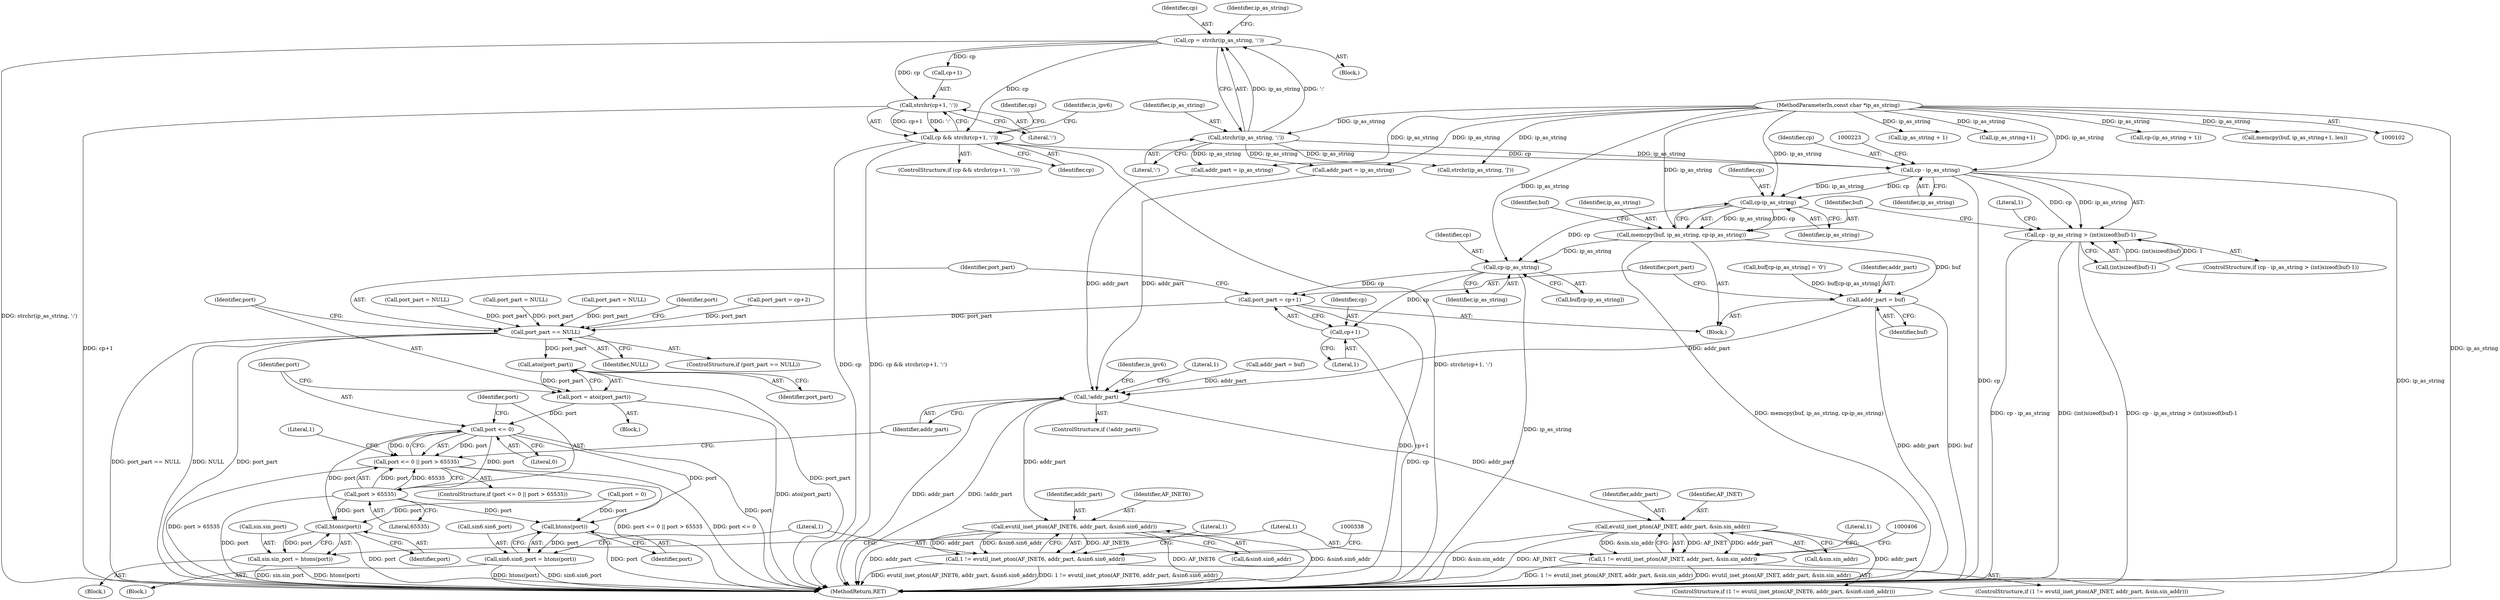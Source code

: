 digraph "0_libevent_329acc18a0768c21ba22522f01a5c7f46cacc4d5@API" {
"1000194" [label="(Call,strchr(cp+1, ':'))"];
"1000113" [label="(Call,cp = strchr(ip_as_string, ':'))"];
"1000115" [label="(Call,strchr(ip_as_string, ':'))"];
"1000103" [label="(MethodParameterIn,const char *ip_as_string)"];
"1000192" [label="(Call,cp && strchr(cp+1, ':'))"];
"1000218" [label="(Call,cp - ip_as_string)"];
"1000217" [label="(Call,cp - ip_as_string > (int)sizeof(buf)-1)"];
"1000234" [label="(Call,cp-ip_as_string)"];
"1000231" [label="(Call,memcpy(buf, ip_as_string, cp-ip_as_string))"];
"1000240" [label="(Call,cp-ip_as_string)"];
"1000247" [label="(Call,port_part = cp+1)"];
"1000264" [label="(Call,port_part == NULL)"];
"1000275" [label="(Call,atoi(port_part))"];
"1000273" [label="(Call,port = atoi(port_part))"];
"1000279" [label="(Call,port <= 0)"];
"1000278" [label="(Call,port <= 0 || port > 65535)"];
"1000282" [label="(Call,port > 65535)"];
"1000320" [label="(Call,htons(port))"];
"1000316" [label="(Call,sin6.sin6_port = htons(port))"];
"1000388" [label="(Call,htons(port))"];
"1000384" [label="(Call,sin.sin_port = htons(port))"];
"1000249" [label="(Call,cp+1)"];
"1000244" [label="(Call,addr_part = buf)"];
"1000290" [label="(Call,!addr_part)"];
"1000325" [label="(Call,evutil_inet_pton(AF_INET6, addr_part, &sin6.sin6_addr))"];
"1000323" [label="(Call,1 != evutil_inet_pton(AF_INET6, addr_part, &sin6.sin6_addr))"];
"1000393" [label="(Call,evutil_inet_pton(AF_INET, addr_part, &sin.sin_addr))"];
"1000391" [label="(Call,1 != evutil_inet_pton(AF_INET, addr_part, &sin.sin_addr))"];
"1000142" [label="(Call,ip_as_string + 1)"];
"1000195" [label="(Call,cp+1)"];
"1000217" [label="(Call,cp - ip_as_string > (int)sizeof(buf)-1)"];
"1000316" [label="(Call,sin6.sin6_port = htons(port))"];
"1000169" [label="(Call,addr_part = buf)"];
"1000294" [label="(Literal,1)"];
"1000320" [label="(Call,htons(port))"];
"1000328" [label="(Call,&sin6.sin6_addr)"];
"1000395" [label="(Identifier,addr_part)"];
"1000218" [label="(Call,cp - ip_as_string)"];
"1000317" [label="(Call,sin6.sin6_port)"];
"1000284" [label="(Literal,65535)"];
"1000240" [label="(Call,cp-ip_as_string)"];
"1000219" [label="(Identifier,cp)"];
"1000334" [label="(Literal,1)"];
"1000276" [label="(Identifier,port_part)"];
"1000281" [label="(Literal,0)"];
"1000272" [label="(Block,)"];
"1000248" [label="(Identifier,port_part)"];
"1000290" [label="(Call,!addr_part)"];
"1000392" [label="(Literal,1)"];
"1000291" [label="(Identifier,addr_part)"];
"1000384" [label="(Call,sin.sin_port = htons(port))"];
"1000385" [label="(Call,sin.sin_port)"];
"1000114" [label="(Identifier,cp)"];
"1000273" [label="(Call,port = atoi(port_part))"];
"1000191" [label="(ControlStructure,if (cp && strchr(cp+1, ':')))"];
"1000103" [label="(MethodParameterIn,const char *ip_as_string)"];
"1000251" [label="(Literal,1)"];
"1000254" [label="(Call,addr_part = ip_as_string)"];
"1000193" [label="(Identifier,cp)"];
"1000321" [label="(Identifier,port)"];
"1000203" [label="(Call,addr_part = ip_as_string)"];
"1000390" [label="(ControlStructure,if (1 != evutil_inet_pton(AF_INET, addr_part, &sin.sin_addr)))"];
"1000236" [label="(Identifier,ip_as_string)"];
"1000296" [label="(Identifier,is_ipv6)"];
"1000211" [label="(Identifier,cp)"];
"1000432" [label="(MethodReturn,RET)"];
"1000113" [label="(Call,cp = strchr(ip_as_string, ':'))"];
"1000323" [label="(Call,1 != evutil_inet_pton(AF_INET6, addr_part, &sin6.sin6_addr))"];
"1000288" [label="(Literal,1)"];
"1000250" [label="(Identifier,cp)"];
"1000160" [label="(Call,ip_as_string+1)"];
"1000326" [label="(Identifier,AF_INET6)"];
"1000232" [label="(Identifier,buf)"];
"1000238" [label="(Call,buf[cp-ip_as_string])"];
"1000221" [label="(Call,(int)sizeof(buf)-1)"];
"1000121" [label="(Identifier,ip_as_string)"];
"1000393" [label="(Call,evutil_inet_pton(AF_INET, addr_part, &sin.sin_addr))"];
"1000194" [label="(Call,strchr(cp+1, ':'))"];
"1000129" [label="(Call,strchr(ip_as_string, ']'))"];
"1000268" [label="(Call,port = 0)"];
"1000274" [label="(Identifier,port)"];
"1000280" [label="(Identifier,port)"];
"1000234" [label="(Call,cp-ip_as_string)"];
"1000249" [label="(Call,cp+1)"];
"1000402" [label="(Literal,1)"];
"1000325" [label="(Call,evutil_inet_pton(AF_INET6, addr_part, &sin6.sin6_addr))"];
"1000327" [label="(Identifier,addr_part)"];
"1000322" [label="(ControlStructure,if (1 != evutil_inet_pton(AF_INET6, addr_part, &sin6.sin6_addr)))"];
"1000233" [label="(Identifier,ip_as_string)"];
"1000206" [label="(Call,port_part = NULL)"];
"1000237" [label="(Call,buf[cp-ip_as_string] = '\0')"];
"1000277" [label="(ControlStructure,if (port <= 0 || port > 65535))"];
"1000389" [label="(Identifier,port)"];
"1000192" [label="(Call,cp && strchr(cp+1, ':'))"];
"1000140" [label="(Call,cp-(ip_as_string + 1))"];
"1000241" [label="(Identifier,cp)"];
"1000257" [label="(Call,port_part = NULL)"];
"1000265" [label="(Identifier,port_part)"];
"1000235" [label="(Identifier,cp)"];
"1000244" [label="(Call,addr_part = buf)"];
"1000116" [label="(Identifier,ip_as_string)"];
"1000115" [label="(Call,strchr(ip_as_string, ':'))"];
"1000198" [label="(Literal,':')"];
"1000231" [label="(Call,memcpy(buf, ip_as_string, cp-ip_as_string))"];
"1000230" [label="(Literal,1)"];
"1000158" [label="(Call,memcpy(buf, ip_as_string+1, len))"];
"1000297" [label="(Block,)"];
"1000391" [label="(Call,1 != evutil_inet_pton(AF_INET, addr_part, &sin.sin_addr))"];
"1000279" [label="(Call,port <= 0)"];
"1000282" [label="(Call,port > 65535)"];
"1000201" [label="(Identifier,is_ipv6)"];
"1000220" [label="(Identifier,ip_as_string)"];
"1000269" [label="(Identifier,port)"];
"1000246" [label="(Identifier,buf)"];
"1000245" [label="(Identifier,addr_part)"];
"1000117" [label="(Literal,':')"];
"1000275" [label="(Call,atoi(port_part))"];
"1000278" [label="(Call,port <= 0 || port > 65535)"];
"1000365" [label="(Block,)"];
"1000216" [label="(ControlStructure,if (cp - ip_as_string > (int)sizeof(buf)-1))"];
"1000394" [label="(Identifier,AF_INET)"];
"1000239" [label="(Identifier,buf)"];
"1000178" [label="(Call,port_part = cp+2)"];
"1000324" [label="(Literal,1)"];
"1000388" [label="(Call,htons(port))"];
"1000242" [label="(Identifier,ip_as_string)"];
"1000289" [label="(ControlStructure,if (!addr_part))"];
"1000264" [label="(Call,port_part == NULL)"];
"1000396" [label="(Call,&sin.sin_addr)"];
"1000212" [label="(Block,)"];
"1000106" [label="(Block,)"];
"1000247" [label="(Call,port_part = cp+1)"];
"1000266" [label="(Identifier,NULL)"];
"1000283" [label="(Identifier,port)"];
"1000263" [label="(ControlStructure,if (port_part == NULL))"];
"1000184" [label="(Call,port_part = NULL)"];
"1000194" -> "1000192"  [label="AST: "];
"1000194" -> "1000198"  [label="CFG: "];
"1000195" -> "1000194"  [label="AST: "];
"1000198" -> "1000194"  [label="AST: "];
"1000192" -> "1000194"  [label="CFG: "];
"1000194" -> "1000432"  [label="DDG: cp+1"];
"1000194" -> "1000192"  [label="DDG: cp+1"];
"1000194" -> "1000192"  [label="DDG: ':'"];
"1000113" -> "1000194"  [label="DDG: cp"];
"1000113" -> "1000106"  [label="AST: "];
"1000113" -> "1000115"  [label="CFG: "];
"1000114" -> "1000113"  [label="AST: "];
"1000115" -> "1000113"  [label="AST: "];
"1000121" -> "1000113"  [label="CFG: "];
"1000113" -> "1000432"  [label="DDG: strchr(ip_as_string, ':')"];
"1000115" -> "1000113"  [label="DDG: ip_as_string"];
"1000115" -> "1000113"  [label="DDG: ':'"];
"1000113" -> "1000192"  [label="DDG: cp"];
"1000113" -> "1000195"  [label="DDG: cp"];
"1000115" -> "1000117"  [label="CFG: "];
"1000116" -> "1000115"  [label="AST: "];
"1000117" -> "1000115"  [label="AST: "];
"1000103" -> "1000115"  [label="DDG: ip_as_string"];
"1000115" -> "1000129"  [label="DDG: ip_as_string"];
"1000115" -> "1000203"  [label="DDG: ip_as_string"];
"1000115" -> "1000218"  [label="DDG: ip_as_string"];
"1000115" -> "1000254"  [label="DDG: ip_as_string"];
"1000103" -> "1000102"  [label="AST: "];
"1000103" -> "1000432"  [label="DDG: ip_as_string"];
"1000103" -> "1000129"  [label="DDG: ip_as_string"];
"1000103" -> "1000140"  [label="DDG: ip_as_string"];
"1000103" -> "1000142"  [label="DDG: ip_as_string"];
"1000103" -> "1000158"  [label="DDG: ip_as_string"];
"1000103" -> "1000160"  [label="DDG: ip_as_string"];
"1000103" -> "1000203"  [label="DDG: ip_as_string"];
"1000103" -> "1000218"  [label="DDG: ip_as_string"];
"1000103" -> "1000231"  [label="DDG: ip_as_string"];
"1000103" -> "1000234"  [label="DDG: ip_as_string"];
"1000103" -> "1000240"  [label="DDG: ip_as_string"];
"1000103" -> "1000254"  [label="DDG: ip_as_string"];
"1000192" -> "1000191"  [label="AST: "];
"1000192" -> "1000193"  [label="CFG: "];
"1000193" -> "1000192"  [label="AST: "];
"1000201" -> "1000192"  [label="CFG: "];
"1000211" -> "1000192"  [label="CFG: "];
"1000192" -> "1000432"  [label="DDG: strchr(cp+1, ':')"];
"1000192" -> "1000432"  [label="DDG: cp"];
"1000192" -> "1000432"  [label="DDG: cp && strchr(cp+1, ':')"];
"1000192" -> "1000218"  [label="DDG: cp"];
"1000218" -> "1000217"  [label="AST: "];
"1000218" -> "1000220"  [label="CFG: "];
"1000219" -> "1000218"  [label="AST: "];
"1000220" -> "1000218"  [label="AST: "];
"1000223" -> "1000218"  [label="CFG: "];
"1000218" -> "1000432"  [label="DDG: cp"];
"1000218" -> "1000432"  [label="DDG: ip_as_string"];
"1000218" -> "1000217"  [label="DDG: cp"];
"1000218" -> "1000217"  [label="DDG: ip_as_string"];
"1000218" -> "1000234"  [label="DDG: cp"];
"1000218" -> "1000234"  [label="DDG: ip_as_string"];
"1000217" -> "1000216"  [label="AST: "];
"1000217" -> "1000221"  [label="CFG: "];
"1000221" -> "1000217"  [label="AST: "];
"1000230" -> "1000217"  [label="CFG: "];
"1000232" -> "1000217"  [label="CFG: "];
"1000217" -> "1000432"  [label="DDG: (int)sizeof(buf)-1"];
"1000217" -> "1000432"  [label="DDG: cp - ip_as_string > (int)sizeof(buf)-1"];
"1000217" -> "1000432"  [label="DDG: cp - ip_as_string"];
"1000221" -> "1000217"  [label="DDG: (int)sizeof(buf)"];
"1000221" -> "1000217"  [label="DDG: 1"];
"1000234" -> "1000231"  [label="AST: "];
"1000234" -> "1000236"  [label="CFG: "];
"1000235" -> "1000234"  [label="AST: "];
"1000236" -> "1000234"  [label="AST: "];
"1000231" -> "1000234"  [label="CFG: "];
"1000234" -> "1000231"  [label="DDG: ip_as_string"];
"1000234" -> "1000231"  [label="DDG: cp"];
"1000234" -> "1000240"  [label="DDG: cp"];
"1000231" -> "1000212"  [label="AST: "];
"1000232" -> "1000231"  [label="AST: "];
"1000233" -> "1000231"  [label="AST: "];
"1000239" -> "1000231"  [label="CFG: "];
"1000231" -> "1000432"  [label="DDG: memcpy(buf, ip_as_string, cp-ip_as_string)"];
"1000231" -> "1000240"  [label="DDG: ip_as_string"];
"1000231" -> "1000244"  [label="DDG: buf"];
"1000240" -> "1000238"  [label="AST: "];
"1000240" -> "1000242"  [label="CFG: "];
"1000241" -> "1000240"  [label="AST: "];
"1000242" -> "1000240"  [label="AST: "];
"1000238" -> "1000240"  [label="CFG: "];
"1000240" -> "1000432"  [label="DDG: ip_as_string"];
"1000240" -> "1000247"  [label="DDG: cp"];
"1000240" -> "1000249"  [label="DDG: cp"];
"1000247" -> "1000212"  [label="AST: "];
"1000247" -> "1000249"  [label="CFG: "];
"1000248" -> "1000247"  [label="AST: "];
"1000249" -> "1000247"  [label="AST: "];
"1000265" -> "1000247"  [label="CFG: "];
"1000247" -> "1000432"  [label="DDG: cp+1"];
"1000247" -> "1000264"  [label="DDG: port_part"];
"1000264" -> "1000263"  [label="AST: "];
"1000264" -> "1000266"  [label="CFG: "];
"1000265" -> "1000264"  [label="AST: "];
"1000266" -> "1000264"  [label="AST: "];
"1000269" -> "1000264"  [label="CFG: "];
"1000274" -> "1000264"  [label="CFG: "];
"1000264" -> "1000432"  [label="DDG: port_part"];
"1000264" -> "1000432"  [label="DDG: port_part == NULL"];
"1000264" -> "1000432"  [label="DDG: NULL"];
"1000184" -> "1000264"  [label="DDG: port_part"];
"1000178" -> "1000264"  [label="DDG: port_part"];
"1000257" -> "1000264"  [label="DDG: port_part"];
"1000206" -> "1000264"  [label="DDG: port_part"];
"1000264" -> "1000275"  [label="DDG: port_part"];
"1000275" -> "1000273"  [label="AST: "];
"1000275" -> "1000276"  [label="CFG: "];
"1000276" -> "1000275"  [label="AST: "];
"1000273" -> "1000275"  [label="CFG: "];
"1000275" -> "1000432"  [label="DDG: port_part"];
"1000275" -> "1000273"  [label="DDG: port_part"];
"1000273" -> "1000272"  [label="AST: "];
"1000274" -> "1000273"  [label="AST: "];
"1000280" -> "1000273"  [label="CFG: "];
"1000273" -> "1000432"  [label="DDG: atoi(port_part)"];
"1000273" -> "1000279"  [label="DDG: port"];
"1000279" -> "1000278"  [label="AST: "];
"1000279" -> "1000281"  [label="CFG: "];
"1000280" -> "1000279"  [label="AST: "];
"1000281" -> "1000279"  [label="AST: "];
"1000283" -> "1000279"  [label="CFG: "];
"1000278" -> "1000279"  [label="CFG: "];
"1000279" -> "1000432"  [label="DDG: port"];
"1000279" -> "1000278"  [label="DDG: port"];
"1000279" -> "1000278"  [label="DDG: 0"];
"1000279" -> "1000282"  [label="DDG: port"];
"1000279" -> "1000320"  [label="DDG: port"];
"1000279" -> "1000388"  [label="DDG: port"];
"1000278" -> "1000277"  [label="AST: "];
"1000278" -> "1000282"  [label="CFG: "];
"1000282" -> "1000278"  [label="AST: "];
"1000288" -> "1000278"  [label="CFG: "];
"1000291" -> "1000278"  [label="CFG: "];
"1000278" -> "1000432"  [label="DDG: port > 65535"];
"1000278" -> "1000432"  [label="DDG: port <= 0 || port > 65535"];
"1000278" -> "1000432"  [label="DDG: port <= 0"];
"1000282" -> "1000278"  [label="DDG: port"];
"1000282" -> "1000278"  [label="DDG: 65535"];
"1000282" -> "1000284"  [label="CFG: "];
"1000283" -> "1000282"  [label="AST: "];
"1000284" -> "1000282"  [label="AST: "];
"1000282" -> "1000432"  [label="DDG: port"];
"1000282" -> "1000320"  [label="DDG: port"];
"1000282" -> "1000388"  [label="DDG: port"];
"1000320" -> "1000316"  [label="AST: "];
"1000320" -> "1000321"  [label="CFG: "];
"1000321" -> "1000320"  [label="AST: "];
"1000316" -> "1000320"  [label="CFG: "];
"1000320" -> "1000432"  [label="DDG: port"];
"1000320" -> "1000316"  [label="DDG: port"];
"1000268" -> "1000320"  [label="DDG: port"];
"1000316" -> "1000297"  [label="AST: "];
"1000317" -> "1000316"  [label="AST: "];
"1000324" -> "1000316"  [label="CFG: "];
"1000316" -> "1000432"  [label="DDG: htons(port)"];
"1000316" -> "1000432"  [label="DDG: sin6.sin6_port"];
"1000388" -> "1000384"  [label="AST: "];
"1000388" -> "1000389"  [label="CFG: "];
"1000389" -> "1000388"  [label="AST: "];
"1000384" -> "1000388"  [label="CFG: "];
"1000388" -> "1000432"  [label="DDG: port"];
"1000388" -> "1000384"  [label="DDG: port"];
"1000268" -> "1000388"  [label="DDG: port"];
"1000384" -> "1000365"  [label="AST: "];
"1000385" -> "1000384"  [label="AST: "];
"1000392" -> "1000384"  [label="CFG: "];
"1000384" -> "1000432"  [label="DDG: htons(port)"];
"1000384" -> "1000432"  [label="DDG: sin.sin_port"];
"1000249" -> "1000251"  [label="CFG: "];
"1000250" -> "1000249"  [label="AST: "];
"1000251" -> "1000249"  [label="AST: "];
"1000249" -> "1000432"  [label="DDG: cp"];
"1000244" -> "1000212"  [label="AST: "];
"1000244" -> "1000246"  [label="CFG: "];
"1000245" -> "1000244"  [label="AST: "];
"1000246" -> "1000244"  [label="AST: "];
"1000248" -> "1000244"  [label="CFG: "];
"1000244" -> "1000432"  [label="DDG: addr_part"];
"1000244" -> "1000432"  [label="DDG: buf"];
"1000237" -> "1000244"  [label="DDG: buf[cp-ip_as_string]"];
"1000244" -> "1000290"  [label="DDG: addr_part"];
"1000290" -> "1000289"  [label="AST: "];
"1000290" -> "1000291"  [label="CFG: "];
"1000291" -> "1000290"  [label="AST: "];
"1000294" -> "1000290"  [label="CFG: "];
"1000296" -> "1000290"  [label="CFG: "];
"1000290" -> "1000432"  [label="DDG: addr_part"];
"1000290" -> "1000432"  [label="DDG: !addr_part"];
"1000254" -> "1000290"  [label="DDG: addr_part"];
"1000169" -> "1000290"  [label="DDG: addr_part"];
"1000203" -> "1000290"  [label="DDG: addr_part"];
"1000290" -> "1000325"  [label="DDG: addr_part"];
"1000290" -> "1000393"  [label="DDG: addr_part"];
"1000325" -> "1000323"  [label="AST: "];
"1000325" -> "1000328"  [label="CFG: "];
"1000326" -> "1000325"  [label="AST: "];
"1000327" -> "1000325"  [label="AST: "];
"1000328" -> "1000325"  [label="AST: "];
"1000323" -> "1000325"  [label="CFG: "];
"1000325" -> "1000432"  [label="DDG: AF_INET6"];
"1000325" -> "1000432"  [label="DDG: &sin6.sin6_addr"];
"1000325" -> "1000432"  [label="DDG: addr_part"];
"1000325" -> "1000323"  [label="DDG: AF_INET6"];
"1000325" -> "1000323"  [label="DDG: addr_part"];
"1000325" -> "1000323"  [label="DDG: &sin6.sin6_addr"];
"1000323" -> "1000322"  [label="AST: "];
"1000324" -> "1000323"  [label="AST: "];
"1000334" -> "1000323"  [label="CFG: "];
"1000338" -> "1000323"  [label="CFG: "];
"1000323" -> "1000432"  [label="DDG: evutil_inet_pton(AF_INET6, addr_part, &sin6.sin6_addr)"];
"1000323" -> "1000432"  [label="DDG: 1 != evutil_inet_pton(AF_INET6, addr_part, &sin6.sin6_addr)"];
"1000393" -> "1000391"  [label="AST: "];
"1000393" -> "1000396"  [label="CFG: "];
"1000394" -> "1000393"  [label="AST: "];
"1000395" -> "1000393"  [label="AST: "];
"1000396" -> "1000393"  [label="AST: "];
"1000391" -> "1000393"  [label="CFG: "];
"1000393" -> "1000432"  [label="DDG: &sin.sin_addr"];
"1000393" -> "1000432"  [label="DDG: AF_INET"];
"1000393" -> "1000432"  [label="DDG: addr_part"];
"1000393" -> "1000391"  [label="DDG: AF_INET"];
"1000393" -> "1000391"  [label="DDG: addr_part"];
"1000393" -> "1000391"  [label="DDG: &sin.sin_addr"];
"1000391" -> "1000390"  [label="AST: "];
"1000392" -> "1000391"  [label="AST: "];
"1000402" -> "1000391"  [label="CFG: "];
"1000406" -> "1000391"  [label="CFG: "];
"1000391" -> "1000432"  [label="DDG: evutil_inet_pton(AF_INET, addr_part, &sin.sin_addr)"];
"1000391" -> "1000432"  [label="DDG: 1 != evutil_inet_pton(AF_INET, addr_part, &sin.sin_addr)"];
}
